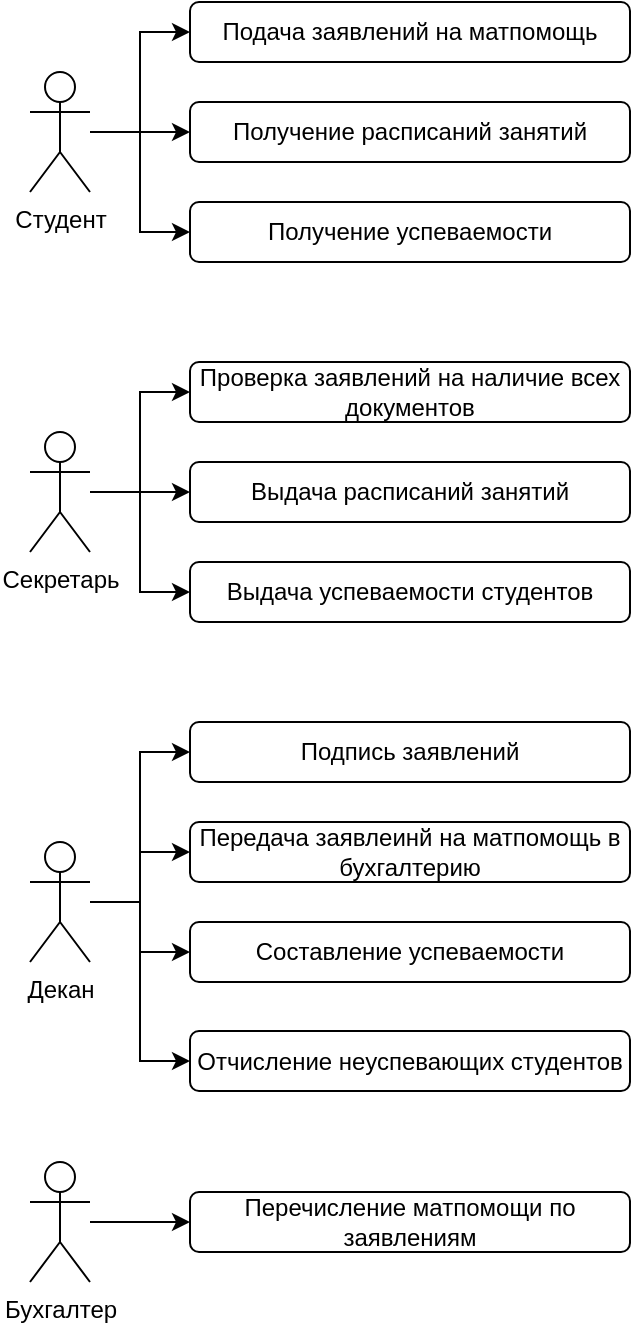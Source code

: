 <mxfile version="15.2.9" type="github">
  <diagram id="YcuowkEEjXzd5HI7_TAc" name="Page-1">
    <mxGraphModel dx="1422" dy="801" grid="1" gridSize="10" guides="1" tooltips="1" connect="1" arrows="1" fold="1" page="1" pageScale="1" pageWidth="827" pageHeight="1169" math="0" shadow="0">
      <root>
        <mxCell id="0" />
        <mxCell id="1" parent="0" />
        <mxCell id="K_7PXY-Hbv6WL9IZnMcc-6" style="edgeStyle=orthogonalEdgeStyle;rounded=0;orthogonalLoop=1;jettySize=auto;html=1;entryX=0;entryY=0.5;entryDx=0;entryDy=0;" edge="1" parent="1" source="K_7PXY-Hbv6WL9IZnMcc-1" target="K_7PXY-Hbv6WL9IZnMcc-3">
          <mxGeometry relative="1" as="geometry" />
        </mxCell>
        <mxCell id="K_7PXY-Hbv6WL9IZnMcc-7" style="edgeStyle=orthogonalEdgeStyle;rounded=0;orthogonalLoop=1;jettySize=auto;html=1;entryX=0;entryY=0.5;entryDx=0;entryDy=0;" edge="1" parent="1" source="K_7PXY-Hbv6WL9IZnMcc-1" target="K_7PXY-Hbv6WL9IZnMcc-4">
          <mxGeometry relative="1" as="geometry" />
        </mxCell>
        <mxCell id="K_7PXY-Hbv6WL9IZnMcc-8" style="edgeStyle=orthogonalEdgeStyle;rounded=0;orthogonalLoop=1;jettySize=auto;html=1;entryX=0;entryY=0.5;entryDx=0;entryDy=0;" edge="1" parent="1" source="K_7PXY-Hbv6WL9IZnMcc-1" target="K_7PXY-Hbv6WL9IZnMcc-5">
          <mxGeometry relative="1" as="geometry" />
        </mxCell>
        <mxCell id="K_7PXY-Hbv6WL9IZnMcc-1" value="Студент" style="shape=umlActor;verticalLabelPosition=bottom;verticalAlign=top;html=1;outlineConnect=0;" vertex="1" parent="1">
          <mxGeometry x="80" y="75" width="30" height="60" as="geometry" />
        </mxCell>
        <mxCell id="K_7PXY-Hbv6WL9IZnMcc-3" value="Подача заявлений на матпомощь" style="rounded=1;whiteSpace=wrap;html=1;" vertex="1" parent="1">
          <mxGeometry x="160" y="40" width="220" height="30" as="geometry" />
        </mxCell>
        <mxCell id="K_7PXY-Hbv6WL9IZnMcc-4" value="Получение расписаний занятий" style="rounded=1;whiteSpace=wrap;html=1;" vertex="1" parent="1">
          <mxGeometry x="160" y="90" width="220" height="30" as="geometry" />
        </mxCell>
        <mxCell id="K_7PXY-Hbv6WL9IZnMcc-5" value="Получение успеваемости" style="rounded=1;whiteSpace=wrap;html=1;" vertex="1" parent="1">
          <mxGeometry x="160" y="140" width="220" height="30" as="geometry" />
        </mxCell>
        <mxCell id="K_7PXY-Hbv6WL9IZnMcc-10" style="edgeStyle=orthogonalEdgeStyle;rounded=0;orthogonalLoop=1;jettySize=auto;html=1;entryX=0;entryY=0.5;entryDx=0;entryDy=0;" edge="1" parent="1" source="K_7PXY-Hbv6WL9IZnMcc-13" target="K_7PXY-Hbv6WL9IZnMcc-14">
          <mxGeometry relative="1" as="geometry" />
        </mxCell>
        <mxCell id="K_7PXY-Hbv6WL9IZnMcc-11" style="edgeStyle=orthogonalEdgeStyle;rounded=0;orthogonalLoop=1;jettySize=auto;html=1;entryX=0;entryY=0.5;entryDx=0;entryDy=0;" edge="1" parent="1" source="K_7PXY-Hbv6WL9IZnMcc-13" target="K_7PXY-Hbv6WL9IZnMcc-15">
          <mxGeometry relative="1" as="geometry" />
        </mxCell>
        <mxCell id="K_7PXY-Hbv6WL9IZnMcc-12" style="edgeStyle=orthogonalEdgeStyle;rounded=0;orthogonalLoop=1;jettySize=auto;html=1;entryX=0;entryY=0.5;entryDx=0;entryDy=0;" edge="1" parent="1" source="K_7PXY-Hbv6WL9IZnMcc-13" target="K_7PXY-Hbv6WL9IZnMcc-16">
          <mxGeometry relative="1" as="geometry" />
        </mxCell>
        <mxCell id="K_7PXY-Hbv6WL9IZnMcc-13" value="Секретарь&lt;br&gt;" style="shape=umlActor;verticalLabelPosition=bottom;verticalAlign=top;html=1;outlineConnect=0;" vertex="1" parent="1">
          <mxGeometry x="80" y="255" width="30" height="60" as="geometry" />
        </mxCell>
        <mxCell id="K_7PXY-Hbv6WL9IZnMcc-14" value="Проверка заявлений на наличие всех документов" style="rounded=1;whiteSpace=wrap;html=1;" vertex="1" parent="1">
          <mxGeometry x="160" y="220" width="220" height="30" as="geometry" />
        </mxCell>
        <mxCell id="K_7PXY-Hbv6WL9IZnMcc-15" value="Выдача расписаний занятий" style="rounded=1;whiteSpace=wrap;html=1;" vertex="1" parent="1">
          <mxGeometry x="160" y="270" width="220" height="30" as="geometry" />
        </mxCell>
        <mxCell id="K_7PXY-Hbv6WL9IZnMcc-16" value="Выдача успеваемости студентов" style="rounded=1;whiteSpace=wrap;html=1;" vertex="1" parent="1">
          <mxGeometry x="160" y="320" width="220" height="30" as="geometry" />
        </mxCell>
        <mxCell id="K_7PXY-Hbv6WL9IZnMcc-17" style="edgeStyle=orthogonalEdgeStyle;rounded=0;orthogonalLoop=1;jettySize=auto;html=1;entryX=0;entryY=0.5;entryDx=0;entryDy=0;" edge="1" parent="1" source="K_7PXY-Hbv6WL9IZnMcc-20" target="K_7PXY-Hbv6WL9IZnMcc-21">
          <mxGeometry relative="1" as="geometry" />
        </mxCell>
        <mxCell id="K_7PXY-Hbv6WL9IZnMcc-18" style="edgeStyle=orthogonalEdgeStyle;rounded=0;orthogonalLoop=1;jettySize=auto;html=1;entryX=0;entryY=0.5;entryDx=0;entryDy=0;" edge="1" parent="1" source="K_7PXY-Hbv6WL9IZnMcc-20" target="K_7PXY-Hbv6WL9IZnMcc-22">
          <mxGeometry relative="1" as="geometry" />
        </mxCell>
        <mxCell id="K_7PXY-Hbv6WL9IZnMcc-19" style="edgeStyle=orthogonalEdgeStyle;rounded=0;orthogonalLoop=1;jettySize=auto;html=1;entryX=0;entryY=0.5;entryDx=0;entryDy=0;" edge="1" parent="1" source="K_7PXY-Hbv6WL9IZnMcc-20" target="K_7PXY-Hbv6WL9IZnMcc-23">
          <mxGeometry relative="1" as="geometry" />
        </mxCell>
        <mxCell id="K_7PXY-Hbv6WL9IZnMcc-25" style="edgeStyle=orthogonalEdgeStyle;rounded=0;orthogonalLoop=1;jettySize=auto;html=1;entryX=0;entryY=0.5;entryDx=0;entryDy=0;" edge="1" parent="1" source="K_7PXY-Hbv6WL9IZnMcc-20" target="K_7PXY-Hbv6WL9IZnMcc-24">
          <mxGeometry relative="1" as="geometry" />
        </mxCell>
        <mxCell id="K_7PXY-Hbv6WL9IZnMcc-20" value="Декан" style="shape=umlActor;verticalLabelPosition=bottom;verticalAlign=top;html=1;outlineConnect=0;" vertex="1" parent="1">
          <mxGeometry x="80" y="460" width="30" height="60" as="geometry" />
        </mxCell>
        <mxCell id="K_7PXY-Hbv6WL9IZnMcc-21" value="Подпись заявлений" style="rounded=1;whiteSpace=wrap;html=1;" vertex="1" parent="1">
          <mxGeometry x="160" y="400" width="220" height="30" as="geometry" />
        </mxCell>
        <mxCell id="K_7PXY-Hbv6WL9IZnMcc-22" value="Передача заявлеинй на матпомощь в бухгалтерию" style="rounded=1;whiteSpace=wrap;html=1;" vertex="1" parent="1">
          <mxGeometry x="160" y="450" width="220" height="30" as="geometry" />
        </mxCell>
        <mxCell id="K_7PXY-Hbv6WL9IZnMcc-23" value="Составление успеваемости" style="rounded=1;whiteSpace=wrap;html=1;" vertex="1" parent="1">
          <mxGeometry x="160" y="500" width="220" height="30" as="geometry" />
        </mxCell>
        <mxCell id="K_7PXY-Hbv6WL9IZnMcc-24" value="Отчисление неуспевающих студентов" style="rounded=1;whiteSpace=wrap;html=1;" vertex="1" parent="1">
          <mxGeometry x="160" y="554.5" width="220" height="30" as="geometry" />
        </mxCell>
        <mxCell id="K_7PXY-Hbv6WL9IZnMcc-26" value="Бухгалтер" style="shape=umlActor;verticalLabelPosition=bottom;verticalAlign=top;html=1;outlineConnect=0;" vertex="1" parent="1">
          <mxGeometry x="80" y="620" width="30" height="60" as="geometry" />
        </mxCell>
        <mxCell id="K_7PXY-Hbv6WL9IZnMcc-27" value="Перечисление матпомощи по заявлениям" style="rounded=1;whiteSpace=wrap;html=1;" vertex="1" parent="1">
          <mxGeometry x="160" y="635" width="220" height="30" as="geometry" />
        </mxCell>
        <mxCell id="K_7PXY-Hbv6WL9IZnMcc-28" style="edgeStyle=orthogonalEdgeStyle;rounded=0;orthogonalLoop=1;jettySize=auto;html=1;entryX=0;entryY=0.5;entryDx=0;entryDy=0;" edge="1" source="K_7PXY-Hbv6WL9IZnMcc-26" target="K_7PXY-Hbv6WL9IZnMcc-27" parent="1">
          <mxGeometry relative="1" as="geometry" />
        </mxCell>
      </root>
    </mxGraphModel>
  </diagram>
</mxfile>
